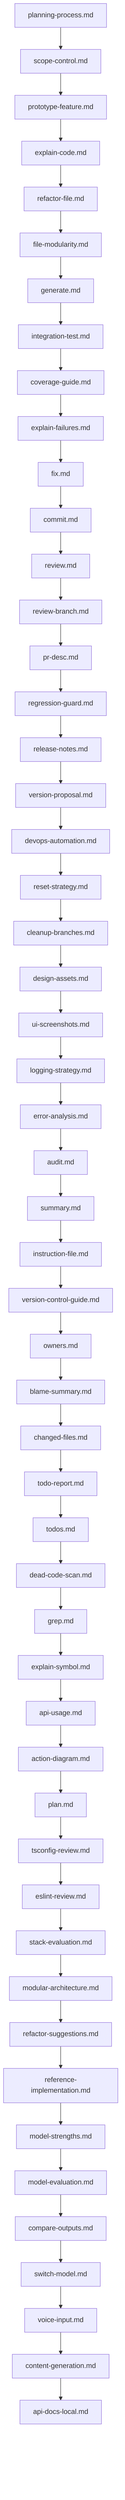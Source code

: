 flowchart TD
    A[planning-process.md] --> B[scope-control.md]
    B --> C[prototype-feature.md]
    C --> D[explain-code.md]
    D --> E[refactor-file.md]
    E --> F[file-modularity.md]
    F --> G[generate.md]
    G --> H[integration-test.md]
    H --> I[coverage-guide.md]
    I --> J[explain-failures.md]
    J --> K[fix.md]
    K --> L[commit.md]
    L --> M[review.md]
    M --> N[review-branch.md]
    N --> O[pr-desc.md]
    O --> P[regression-guard.md]
    P --> Q[release-notes.md]
    Q --> R[version-proposal.md]
    R --> S[devops-automation.md]
    S --> T[reset-strategy.md]
    T --> U[cleanup-branches.md]
    U --> V[design-assets.md]
    V --> W[ui-screenshots.md]
    W --> X[logging-strategy.md]
    X --> Y[error-analysis.md]
    Y --> Z[audit.md]
    Z --> AA[summary.md]
    AA --> AB[instruction-file.md]
    AB --> AC[version-control-guide.md]
    AC --> AD[owners.md]
    AD --> AE[blame-summary.md]
    AE --> AF[changed-files.md]
    AF --> AG[todo-report.md]
    AG --> AH[todos.md]
    AH --> AI[dead-code-scan.md]
    AI --> AJ[grep.md]
    AJ --> AK[explain-symbol.md]
    AK --> AL[api-usage.md]
    AL --> AM[action-diagram.md]
    AM --> AN[plan.md]
    AN --> AO[tsconfig-review.md]
    AO --> AP[eslint-review.md]
    AP --> AQ[stack-evaluation.md]
    AQ --> AR[modular-architecture.md]
    AR --> AS[refactor-suggestions.md]
    AS --> AT[reference-implementation.md]
    AT --> AU[model-strengths.md]
    AU --> AV[model-evaluation.md]
    AV --> AW[compare-outputs.md]
    AW --> AX[switch-model.md]
    AX --> AY[voice-input.md]
    AY --> AZ[content-generation.md]
    AZ --> BA[api-docs-local.md]